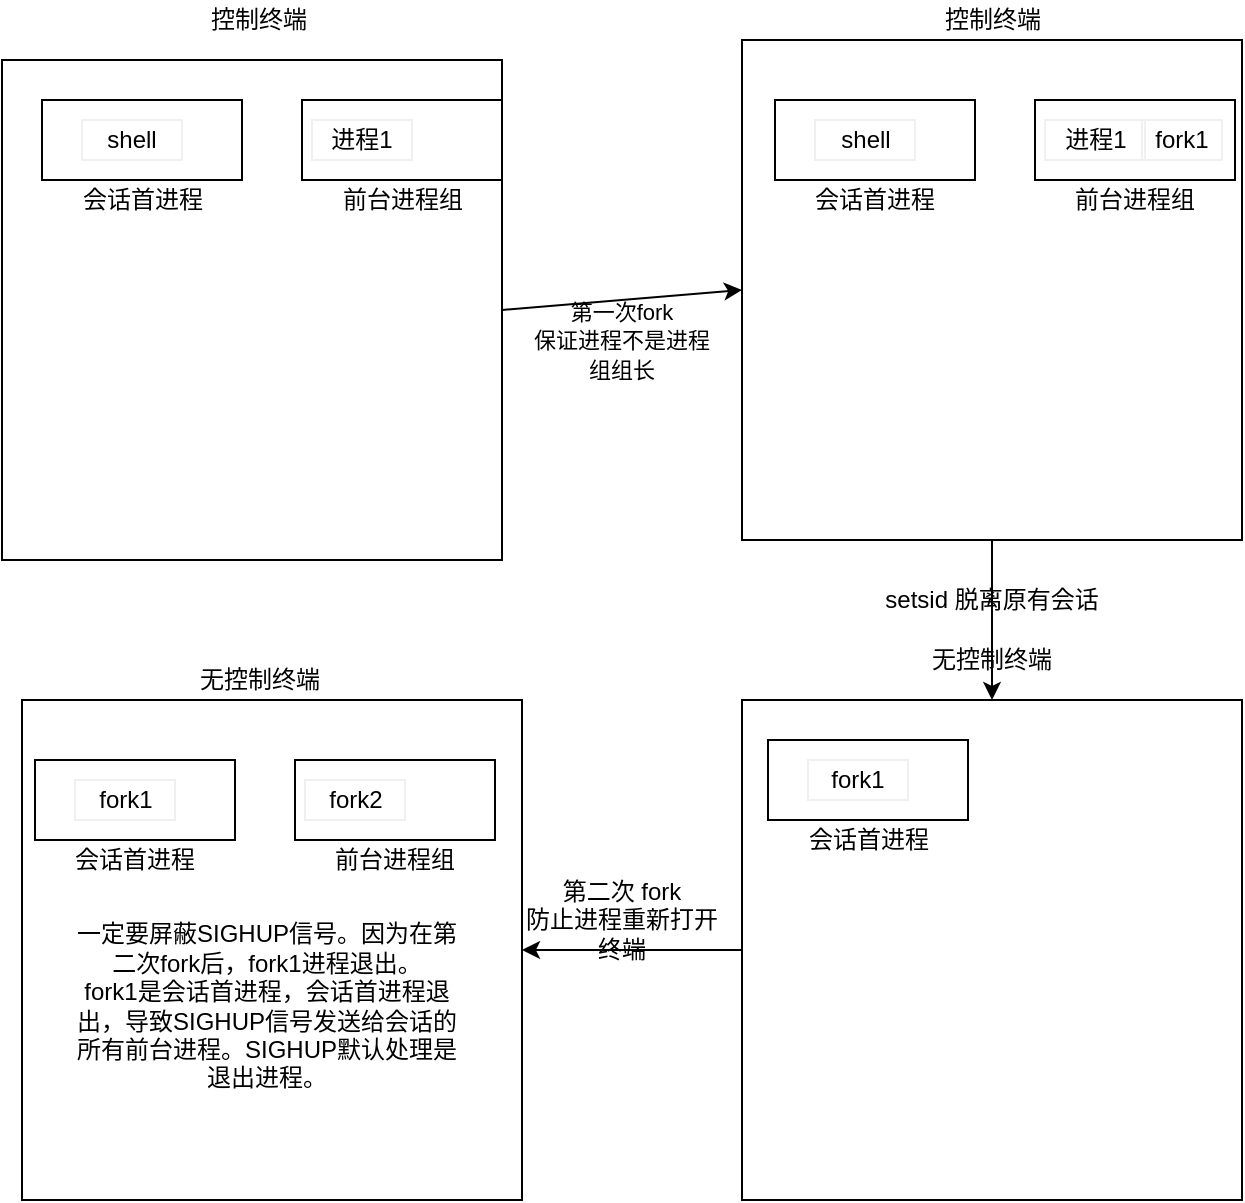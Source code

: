 <mxfile version="13.10.0" type="embed">
    <diagram id="P8rTX9QXW7hszs-uEQbp" name="第 1 页">
        <mxGraphModel dx="532" dy="617" grid="1" gridSize="10" guides="1" tooltips="1" connect="1" arrows="1" fold="1" page="1" pageScale="1" pageWidth="827" pageHeight="1169" math="0" shadow="0">
            <root>
                <mxCell id="0"/>
                <mxCell id="1" parent="0"/>
                <mxCell id="2" value="" style="whiteSpace=wrap;html=1;aspect=fixed;" vertex="1" parent="1">
                    <mxGeometry y="650" width="250" height="250" as="geometry"/>
                </mxCell>
                <mxCell id="3" value="" style="rounded=0;whiteSpace=wrap;html=1;" vertex="1" parent="1">
                    <mxGeometry x="20" y="670" width="100" height="40" as="geometry"/>
                </mxCell>
                <mxCell id="4" value="shell" style="text;html=1;fillColor=none;align=center;verticalAlign=middle;whiteSpace=wrap;rounded=0;strokeColor=#f0f0f0;" vertex="1" parent="1">
                    <mxGeometry x="40" y="680" width="50" height="20" as="geometry"/>
                </mxCell>
                <mxCell id="5" value="会话首进程" style="text;html=1;strokeColor=none;fillColor=none;align=center;verticalAlign=middle;whiteSpace=wrap;rounded=0;" vertex="1" parent="1">
                    <mxGeometry x="37.5" y="710" width="65" height="20" as="geometry"/>
                </mxCell>
                <mxCell id="6" value="" style="rounded=0;whiteSpace=wrap;html=1;" vertex="1" parent="1">
                    <mxGeometry x="150" y="670" width="100" height="40" as="geometry"/>
                </mxCell>
                <mxCell id="7" value="进程1" style="text;html=1;fillColor=none;align=center;verticalAlign=middle;whiteSpace=wrap;rounded=0;strokeColor=#f0f0f0;" vertex="1" parent="1">
                    <mxGeometry x="155" y="680" width="50" height="20" as="geometry"/>
                </mxCell>
                <mxCell id="8" value="前台进程组" style="text;html=1;strokeColor=none;fillColor=none;align=center;verticalAlign=middle;whiteSpace=wrap;rounded=0;" vertex="1" parent="1">
                    <mxGeometry x="167.5" y="710" width="65" height="20" as="geometry"/>
                </mxCell>
                <mxCell id="9" value="控制终端" style="text;html=1;strokeColor=none;fillColor=none;align=center;verticalAlign=middle;whiteSpace=wrap;rounded=0;" vertex="1" parent="1">
                    <mxGeometry x="90" y="620" width="77" height="20" as="geometry"/>
                </mxCell>
                <mxCell id="10" value="" style="whiteSpace=wrap;html=1;aspect=fixed;" vertex="1" parent="1">
                    <mxGeometry x="370" y="640" width="250" height="250" as="geometry"/>
                </mxCell>
                <mxCell id="11" value="" style="rounded=0;whiteSpace=wrap;html=1;" vertex="1" parent="1">
                    <mxGeometry x="386.5" y="670" width="100" height="40" as="geometry"/>
                </mxCell>
                <mxCell id="12" value="shell" style="text;html=1;fillColor=none;align=center;verticalAlign=middle;whiteSpace=wrap;rounded=0;strokeColor=#f0f0f0;" vertex="1" parent="1">
                    <mxGeometry x="406.5" y="680" width="50" height="20" as="geometry"/>
                </mxCell>
                <mxCell id="13" value="会话首进程" style="text;html=1;strokeColor=none;fillColor=none;align=center;verticalAlign=middle;whiteSpace=wrap;rounded=0;" vertex="1" parent="1">
                    <mxGeometry x="404" y="710" width="65" height="20" as="geometry"/>
                </mxCell>
                <mxCell id="14" value="" style="rounded=0;whiteSpace=wrap;html=1;" vertex="1" parent="1">
                    <mxGeometry x="516.5" y="670" width="100" height="40" as="geometry"/>
                </mxCell>
                <mxCell id="15" value="进程1" style="text;html=1;fillColor=none;align=center;verticalAlign=middle;whiteSpace=wrap;rounded=0;strokeColor=#f0f0f0;" vertex="1" parent="1">
                    <mxGeometry x="521.5" y="680" width="50" height="20" as="geometry"/>
                </mxCell>
                <mxCell id="16" value="前台进程组" style="text;html=1;strokeColor=none;fillColor=none;align=center;verticalAlign=middle;whiteSpace=wrap;rounded=0;" vertex="1" parent="1">
                    <mxGeometry x="534" y="710" width="65" height="20" as="geometry"/>
                </mxCell>
                <mxCell id="17" value="控制终端" style="text;html=1;strokeColor=none;fillColor=none;align=center;verticalAlign=middle;whiteSpace=wrap;rounded=0;" vertex="1" parent="1">
                    <mxGeometry x="456.5" y="620" width="77" height="20" as="geometry"/>
                </mxCell>
                <mxCell id="18" value="" style="endArrow=classic;html=1;exitX=1;exitY=0.5;exitDx=0;exitDy=0;entryX=0;entryY=0.5;entryDx=0;entryDy=0;" edge="1" parent="1" source="2" target="10">
                    <mxGeometry width="50" height="50" relative="1" as="geometry">
                        <mxPoint x="270" y="750" as="sourcePoint"/>
                        <mxPoint x="320" y="700" as="targetPoint"/>
                    </mxGeometry>
                </mxCell>
                <mxCell id="19" value="&lt;span style=&quot;font-size: 11px&quot;&gt;第一次fork&lt;/span&gt;&lt;br style=&quot;font-size: 11px&quot;&gt;&lt;span style=&quot;font-size: 11px&quot;&gt;保证进程不是进程组组长&lt;/span&gt;" style="text;html=1;strokeColor=none;fillColor=none;align=center;verticalAlign=middle;whiteSpace=wrap;rounded=0;" vertex="1" parent="1">
                    <mxGeometry x="260" y="780" width="100" height="20" as="geometry"/>
                </mxCell>
                <mxCell id="20" value="fork1" style="text;html=1;fillColor=none;align=center;verticalAlign=middle;whiteSpace=wrap;rounded=0;strokeColor=#f0f0f0;" vertex="1" parent="1">
                    <mxGeometry x="570" y="680" width="40" height="20" as="geometry"/>
                </mxCell>
                <mxCell id="21" value="" style="whiteSpace=wrap;html=1;aspect=fixed;" vertex="1" parent="1">
                    <mxGeometry x="370" y="970" width="250" height="250" as="geometry"/>
                </mxCell>
                <mxCell id="22" value="" style="rounded=0;whiteSpace=wrap;html=1;" vertex="1" parent="1">
                    <mxGeometry x="383" y="990" width="100" height="40" as="geometry"/>
                </mxCell>
                <mxCell id="23" value="fork1" style="text;html=1;fillColor=none;align=center;verticalAlign=middle;whiteSpace=wrap;rounded=0;strokeColor=#f0f0f0;" vertex="1" parent="1">
                    <mxGeometry x="403" y="1000" width="50" height="20" as="geometry"/>
                </mxCell>
                <mxCell id="24" value="会话首进程" style="text;html=1;strokeColor=none;fillColor=none;align=center;verticalAlign=middle;whiteSpace=wrap;rounded=0;" vertex="1" parent="1">
                    <mxGeometry x="400.5" y="1030" width="65" height="20" as="geometry"/>
                </mxCell>
                <mxCell id="25" value="" style="endArrow=classic;html=1;exitX=0.5;exitY=1;exitDx=0;exitDy=0;entryX=0.5;entryY=0;entryDx=0;entryDy=0;" edge="1" parent="1" source="10" target="21">
                    <mxGeometry width="50" height="50" relative="1" as="geometry">
                        <mxPoint x="520" y="950" as="sourcePoint"/>
                        <mxPoint x="570" y="900" as="targetPoint"/>
                    </mxGeometry>
                </mxCell>
                <mxCell id="26" value="无控制终端" style="text;html=1;strokeColor=none;fillColor=none;align=center;verticalAlign=middle;whiteSpace=wrap;rounded=0;" vertex="1" parent="1">
                    <mxGeometry x="440" y="940" width="110" height="20" as="geometry"/>
                </mxCell>
                <mxCell id="27" value="setsid 脱离原有会话" style="text;html=1;strokeColor=none;fillColor=none;align=center;verticalAlign=middle;whiteSpace=wrap;rounded=0;" vertex="1" parent="1">
                    <mxGeometry x="420" y="910" width="150" height="20" as="geometry"/>
                </mxCell>
                <mxCell id="28" value="" style="whiteSpace=wrap;html=1;aspect=fixed;" vertex="1" parent="1">
                    <mxGeometry x="10" y="970" width="250" height="250" as="geometry"/>
                </mxCell>
                <mxCell id="29" value="" style="rounded=0;whiteSpace=wrap;html=1;" vertex="1" parent="1">
                    <mxGeometry x="16.5" y="1000" width="100" height="40" as="geometry"/>
                </mxCell>
                <mxCell id="30" value="fork1" style="text;html=1;fillColor=none;align=center;verticalAlign=middle;whiteSpace=wrap;rounded=0;strokeColor=#f0f0f0;" vertex="1" parent="1">
                    <mxGeometry x="36.5" y="1010" width="50" height="20" as="geometry"/>
                </mxCell>
                <mxCell id="31" value="会话首进程" style="text;html=1;strokeColor=none;fillColor=none;align=center;verticalAlign=middle;whiteSpace=wrap;rounded=0;" vertex="1" parent="1">
                    <mxGeometry x="34" y="1040" width="65" height="20" as="geometry"/>
                </mxCell>
                <mxCell id="32" value="" style="rounded=0;whiteSpace=wrap;html=1;" vertex="1" parent="1">
                    <mxGeometry x="146.5" y="1000" width="100" height="40" as="geometry"/>
                </mxCell>
                <mxCell id="33" value="fork2" style="text;html=1;fillColor=none;align=center;verticalAlign=middle;whiteSpace=wrap;rounded=0;strokeColor=#f0f0f0;" vertex="1" parent="1">
                    <mxGeometry x="151.5" y="1010" width="50" height="20" as="geometry"/>
                </mxCell>
                <mxCell id="34" value="前台进程组" style="text;html=1;strokeColor=none;fillColor=none;align=center;verticalAlign=middle;whiteSpace=wrap;rounded=0;" vertex="1" parent="1">
                    <mxGeometry x="164" y="1040" width="65" height="20" as="geometry"/>
                </mxCell>
                <mxCell id="35" value="无控制终端" style="text;html=1;strokeColor=none;fillColor=none;align=center;verticalAlign=middle;whiteSpace=wrap;rounded=0;" vertex="1" parent="1">
                    <mxGeometry x="73.5" y="950" width="110" height="20" as="geometry"/>
                </mxCell>
                <mxCell id="36" value="" style="endArrow=classic;html=1;exitX=0;exitY=0.5;exitDx=0;exitDy=0;entryX=1;entryY=0.5;entryDx=0;entryDy=0;" edge="1" parent="1" source="21" target="28">
                    <mxGeometry width="50" height="50" relative="1" as="geometry">
                        <mxPoint x="250" y="970" as="sourcePoint"/>
                        <mxPoint x="300" y="920" as="targetPoint"/>
                    </mxGeometry>
                </mxCell>
                <mxCell id="37" value="第二次 fork&lt;br&gt;防止进程重新打开终端" style="text;html=1;strokeColor=none;fillColor=none;align=center;verticalAlign=middle;whiteSpace=wrap;rounded=0;" vertex="1" parent="1">
                    <mxGeometry x="260" y="1070" width="100" height="20" as="geometry"/>
                </mxCell>
                <mxCell id="38" value="一定要屏蔽SIGHUP信号。因为在第二次fork后，fork1进程退出。&lt;br&gt;fork1是会话首进程，会话首进程退出，导致SIGHUP信号发送给会话的所有前台进程。SIGHUP默认处理是退出进程。" style="text;html=1;strokeColor=none;fillColor=none;align=center;verticalAlign=middle;whiteSpace=wrap;rounded=0;" vertex="1" parent="1">
                    <mxGeometry x="33.5" y="1085" width="196.5" height="75" as="geometry"/>
                </mxCell>
            </root>
        </mxGraphModel>
    </diagram>
</mxfile>